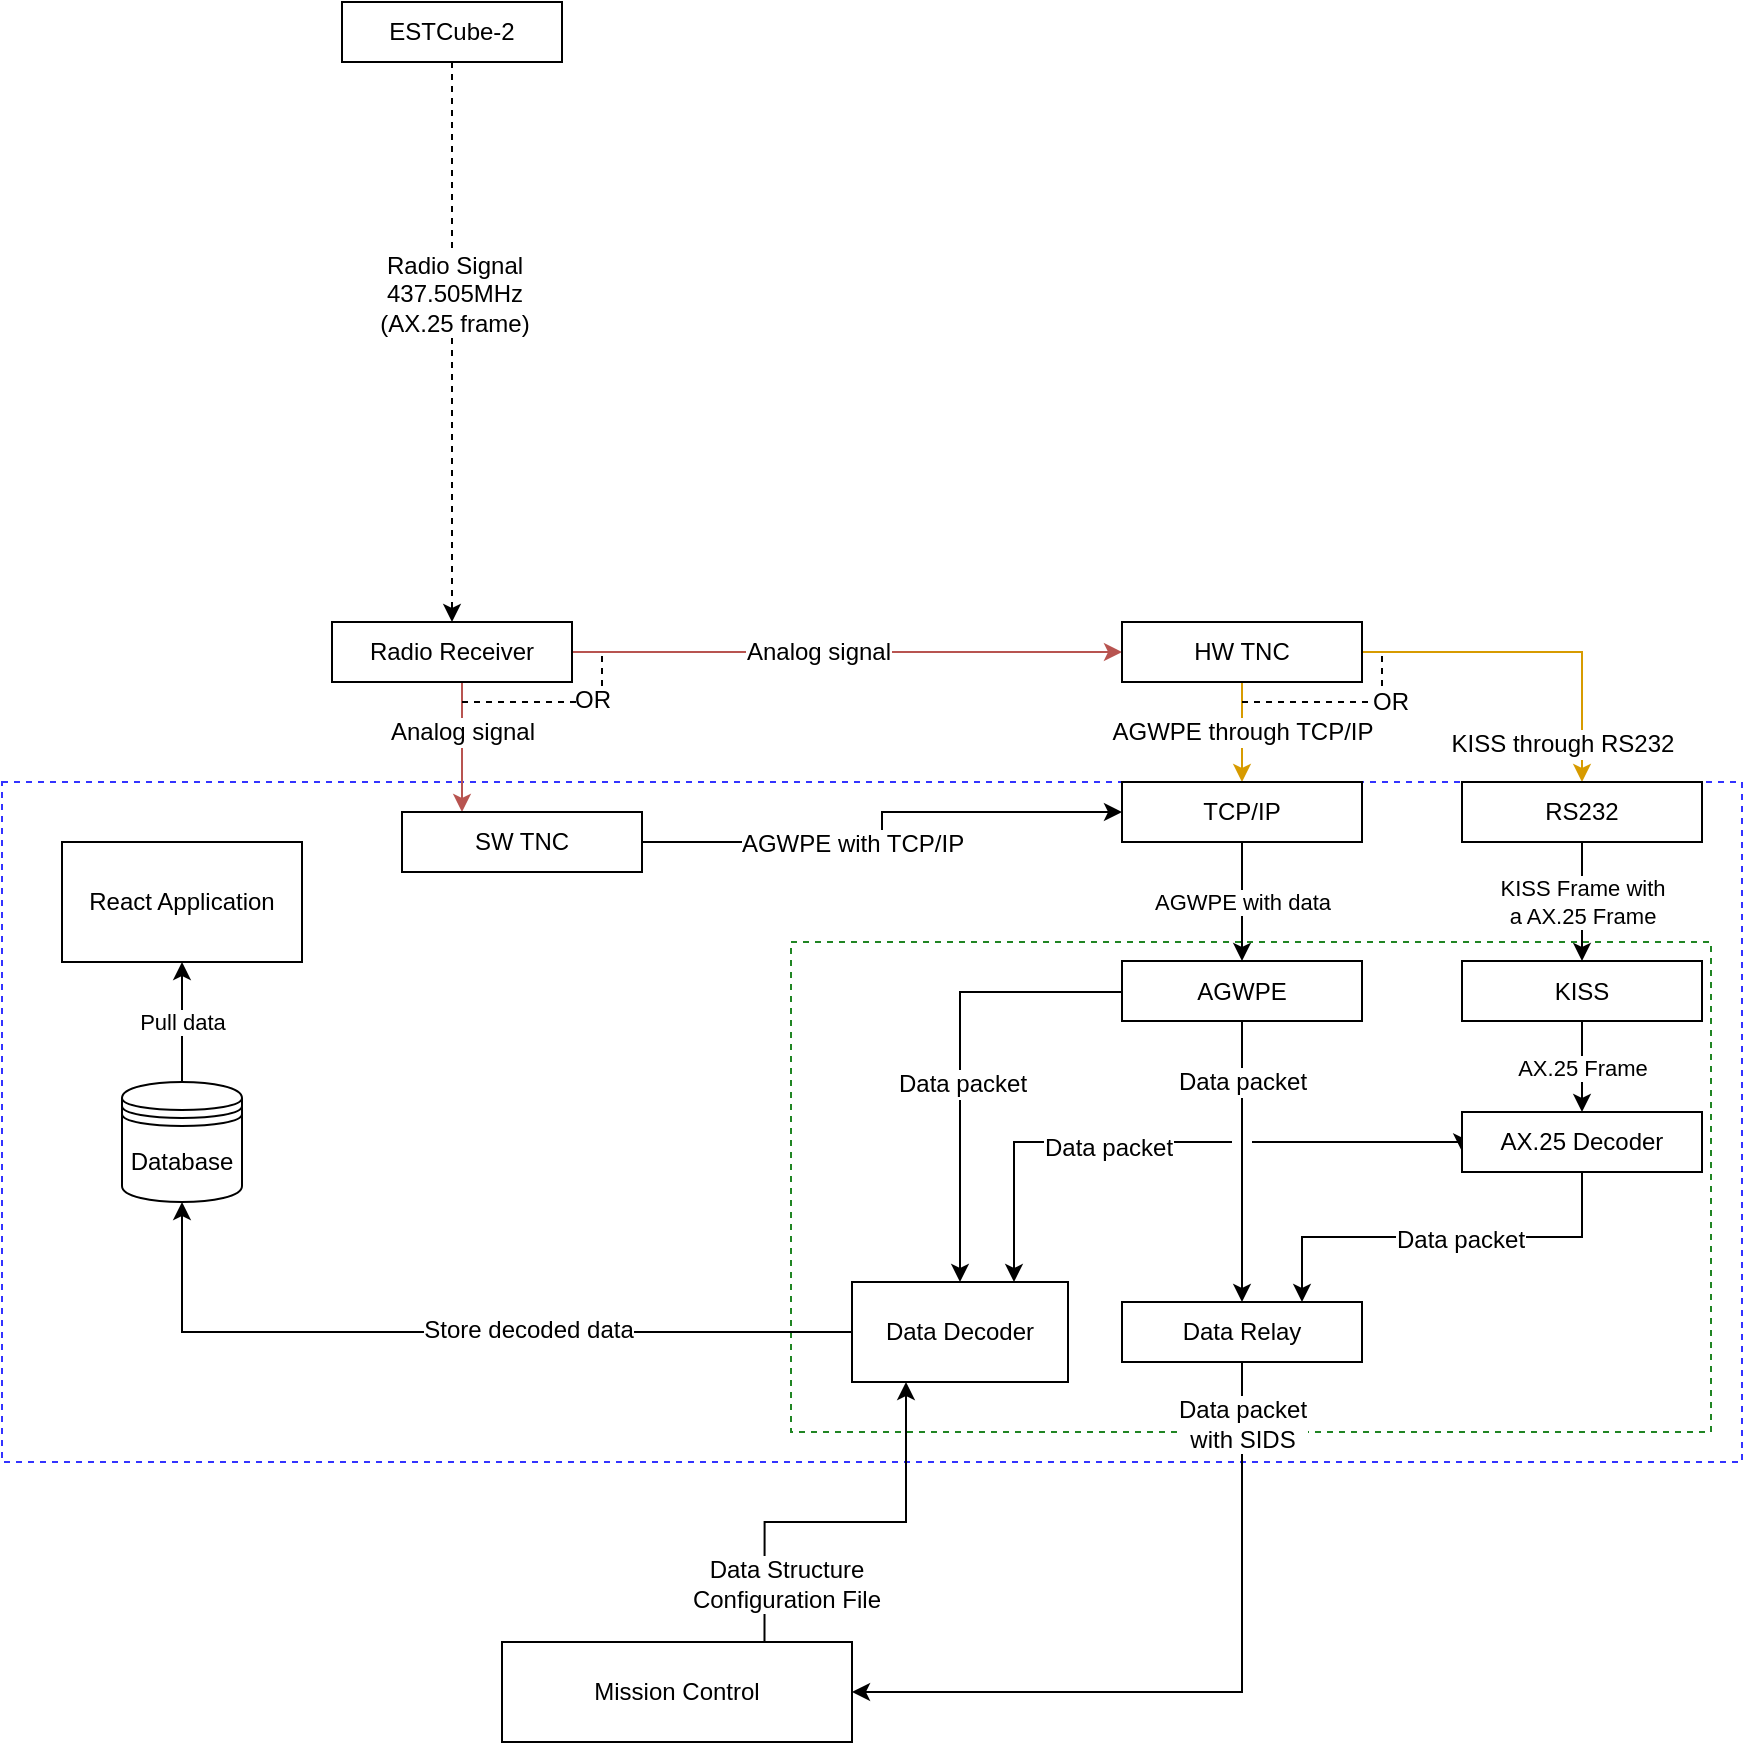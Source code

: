 <mxfile version="11.2.4" type="device" pages="1"><diagram id="UgggxcrTiB02ZwTCB6Mb" name="Page-1"><mxGraphModel dx="1718" dy="987" grid="1" gridSize="10" guides="1" tooltips="1" connect="1" arrows="1" fold="1" page="1" pageScale="1" pageWidth="850" pageHeight="1100" math="0" shadow="0"><root><mxCell id="0"/><mxCell id="1" parent="0"/><mxCell id="cXfx4WttAnT58EBajvKw-53" value="" style="rounded=0;whiteSpace=wrap;html=1;fillColor=none;dashed=1;strokeColor=#208523;" vertex="1" parent="1"><mxGeometry x="424.5" y="510" width="460" height="245" as="geometry"/></mxCell><mxCell id="cXfx4WttAnT58EBajvKw-32" value="" style="rounded=0;whiteSpace=wrap;html=1;fillColor=none;dashed=1;strokeColor=#3333FF;" vertex="1" parent="1"><mxGeometry x="30" y="430" width="870" height="340" as="geometry"/></mxCell><mxCell id="cXfx4WttAnT58EBajvKw-2" style="edgeStyle=orthogonalEdgeStyle;rounded=0;orthogonalLoop=1;jettySize=auto;html=1;dashed=1;entryX=0.5;entryY=0;entryDx=0;entryDy=0;" edge="1" parent="1" source="cXfx4WttAnT58EBajvKw-1" target="cXfx4WttAnT58EBajvKw-4"><mxGeometry relative="1" as="geometry"><mxPoint x="255" y="350" as="targetPoint"/></mxGeometry></mxCell><mxCell id="cXfx4WttAnT58EBajvKw-3" value="Radio Signal&lt;br&gt;437.505MHz&lt;br&gt;(AX.25 frame)" style="text;html=1;resizable=0;points=[];align=center;verticalAlign=middle;labelBackgroundColor=#ffffff;" vertex="1" connectable="0" parent="cXfx4WttAnT58EBajvKw-2"><mxGeometry x="-0.171" y="1" relative="1" as="geometry"><mxPoint as="offset"/></mxGeometry></mxCell><mxCell id="cXfx4WttAnT58EBajvKw-1" value="ESTCube-2" style="rounded=0;whiteSpace=wrap;html=1;" vertex="1" parent="1"><mxGeometry x="200" y="40" width="110" height="30" as="geometry"/></mxCell><mxCell id="cXfx4WttAnT58EBajvKw-5" style="edgeStyle=elbowEdgeStyle;rounded=0;orthogonalLoop=1;jettySize=auto;html=1;entryX=0;entryY=0.5;entryDx=0;entryDy=0;elbow=vertical;shadow=0;comic=0;fillColor=#f8cecc;strokeColor=#b85450;" edge="1" parent="1" source="cXfx4WttAnT58EBajvKw-4" target="cXfx4WttAnT58EBajvKw-6"><mxGeometry relative="1" as="geometry"><mxPoint x="390" y="365" as="targetPoint"/></mxGeometry></mxCell><mxCell id="cXfx4WttAnT58EBajvKw-10" value="Analog signal" style="text;html=1;resizable=0;points=[];align=center;verticalAlign=middle;labelBackgroundColor=#ffffff;" vertex="1" connectable="0" parent="cXfx4WttAnT58EBajvKw-5"><mxGeometry x="-0.2" relative="1" as="geometry"><mxPoint x="13" as="offset"/></mxGeometry></mxCell><mxCell id="cXfx4WttAnT58EBajvKw-39" style="edgeStyle=orthogonalEdgeStyle;rounded=0;orthogonalLoop=1;jettySize=auto;html=1;entryX=0.25;entryY=0;entryDx=0;entryDy=0;shadow=0;comic=0;fillColor=#f8cecc;strokeColor=#b85450;" edge="1" parent="1" source="cXfx4WttAnT58EBajvKw-4" target="cXfx4WttAnT58EBajvKw-36"><mxGeometry relative="1" as="geometry"><Array as="points"><mxPoint x="260" y="400"/><mxPoint x="260" y="400"/></Array></mxGeometry></mxCell><mxCell id="cXfx4WttAnT58EBajvKw-40" value="Analog signal" style="text;html=1;resizable=0;points=[];align=center;verticalAlign=middle;labelBackgroundColor=#ffffff;" vertex="1" connectable="0" parent="cXfx4WttAnT58EBajvKw-39"><mxGeometry x="-0.276" y="-2" relative="1" as="geometry"><mxPoint x="1.5" y="1.5" as="offset"/></mxGeometry></mxCell><mxCell id="cXfx4WttAnT58EBajvKw-4" value="Radio Receiver" style="rounded=0;whiteSpace=wrap;html=1;" vertex="1" parent="1"><mxGeometry x="195" y="350" width="120" height="30" as="geometry"/></mxCell><mxCell id="cXfx4WttAnT58EBajvKw-12" value="" style="edgeStyle=orthogonalEdgeStyle;rounded=0;orthogonalLoop=1;jettySize=auto;html=1;fillColor=#ffe6cc;strokeColor=#d79b00;" edge="1" parent="1" source="cXfx4WttAnT58EBajvKw-6" target="cXfx4WttAnT58EBajvKw-11"><mxGeometry relative="1" as="geometry"/></mxCell><mxCell id="cXfx4WttAnT58EBajvKw-16" value="AGWPE through TCP/IP" style="text;html=1;resizable=0;points=[];align=center;verticalAlign=middle;labelBackgroundColor=#ffffff;" vertex="1" connectable="0" parent="cXfx4WttAnT58EBajvKw-12"><mxGeometry x="-0.25" y="-4" relative="1" as="geometry"><mxPoint x="4" y="6" as="offset"/></mxGeometry></mxCell><mxCell id="cXfx4WttAnT58EBajvKw-44" style="edgeStyle=orthogonalEdgeStyle;rounded=0;orthogonalLoop=1;jettySize=auto;html=1;fillColor=#ffe6cc;strokeColor=#d79b00;" edge="1" parent="1" source="cXfx4WttAnT58EBajvKw-6" target="cXfx4WttAnT58EBajvKw-43"><mxGeometry relative="1" as="geometry"/></mxCell><mxCell id="cXfx4WttAnT58EBajvKw-45" value="KISS through RS232" style="text;html=1;resizable=0;points=[];align=center;verticalAlign=middle;labelBackgroundColor=#ffffff;" vertex="1" connectable="0" parent="cXfx4WttAnT58EBajvKw-44"><mxGeometry x="-0.3" y="-2" relative="1" as="geometry"><mxPoint x="38.5" y="43.5" as="offset"/></mxGeometry></mxCell><mxCell id="cXfx4WttAnT58EBajvKw-6" value="HW TNC" style="rounded=0;whiteSpace=wrap;html=1;" vertex="1" parent="1"><mxGeometry x="590" y="350" width="120" height="30" as="geometry"/></mxCell><mxCell id="cXfx4WttAnT58EBajvKw-15" value="AGWPE with data" style="edgeStyle=orthogonalEdgeStyle;rounded=0;orthogonalLoop=1;jettySize=auto;html=1;" edge="1" parent="1" source="cXfx4WttAnT58EBajvKw-11" target="cXfx4WttAnT58EBajvKw-14"><mxGeometry relative="1" as="geometry"/></mxCell><mxCell id="cXfx4WttAnT58EBajvKw-11" value="TCP/IP" style="rounded=0;whiteSpace=wrap;html=1;" vertex="1" parent="1"><mxGeometry x="590" y="430" width="120" height="30" as="geometry"/></mxCell><mxCell id="cXfx4WttAnT58EBajvKw-64" style="edgeStyle=elbowEdgeStyle;rounded=0;comic=0;jumpStyle=gap;orthogonalLoop=1;jettySize=auto;elbow=vertical;html=1;entryX=0.5;entryY=0;entryDx=0;entryDy=0;shadow=0;endArrow=classic;endFill=1;" edge="1" parent="1" source="cXfx4WttAnT58EBajvKw-14" target="cXfx4WttAnT58EBajvKw-17"><mxGeometry relative="1" as="geometry"/></mxCell><mxCell id="cXfx4WttAnT58EBajvKw-66" value="Data packet" style="text;html=1;resizable=0;points=[];align=center;verticalAlign=middle;labelBackgroundColor=#ffffff;" vertex="1" connectable="0" parent="cXfx4WttAnT58EBajvKw-64"><mxGeometry x="-0.393" y="-3" relative="1" as="geometry"><mxPoint x="3" y="-12" as="offset"/></mxGeometry></mxCell><mxCell id="cXfx4WttAnT58EBajvKw-67" style="edgeStyle=elbowEdgeStyle;rounded=0;comic=0;jumpStyle=gap;orthogonalLoop=1;jettySize=auto;elbow=vertical;html=1;entryX=0.5;entryY=0;entryDx=0;entryDy=0;shadow=0;endArrow=classic;endFill=1;" edge="1" parent="1" source="cXfx4WttAnT58EBajvKw-14" target="cXfx4WttAnT58EBajvKw-23"><mxGeometry relative="1" as="geometry"><Array as="points"><mxPoint x="570" y="535"/><mxPoint x="540" y="590"/></Array></mxGeometry></mxCell><mxCell id="cXfx4WttAnT58EBajvKw-68" value="Data packet" style="text;html=1;resizable=0;points=[];align=center;verticalAlign=middle;labelBackgroundColor=#ffffff;" vertex="1" connectable="0" parent="cXfx4WttAnT58EBajvKw-67"><mxGeometry x="-0.288" y="46" relative="1" as="geometry"><mxPoint as="offset"/></mxGeometry></mxCell><mxCell id="cXfx4WttAnT58EBajvKw-14" value="AGWPE" style="rounded=0;whiteSpace=wrap;html=1;" vertex="1" parent="1"><mxGeometry x="590" y="519.5" width="120" height="30" as="geometry"/></mxCell><mxCell id="cXfx4WttAnT58EBajvKw-21" value="" style="edgeStyle=orthogonalEdgeStyle;rounded=0;orthogonalLoop=1;jettySize=auto;html=1;" edge="1" parent="1" source="cXfx4WttAnT58EBajvKw-17" target="cXfx4WttAnT58EBajvKw-20"><mxGeometry relative="1" as="geometry"><Array as="points"><mxPoint x="650" y="885"/></Array></mxGeometry></mxCell><mxCell id="cXfx4WttAnT58EBajvKw-22" value="Data packet &lt;br&gt;with SIDS" style="text;html=1;resizable=0;points=[];align=center;verticalAlign=middle;labelBackgroundColor=#ffffff;" vertex="1" connectable="0" parent="cXfx4WttAnT58EBajvKw-21"><mxGeometry x="-0.691" y="-2" relative="1" as="geometry"><mxPoint x="2" y="-25" as="offset"/></mxGeometry></mxCell><mxCell id="cXfx4WttAnT58EBajvKw-17" value="Data Relay" style="rounded=0;whiteSpace=wrap;html=1;" vertex="1" parent="1"><mxGeometry x="590" y="690" width="120" height="30" as="geometry"/></mxCell><mxCell id="cXfx4WttAnT58EBajvKw-25" style="edgeStyle=orthogonalEdgeStyle;rounded=0;orthogonalLoop=1;jettySize=auto;html=1;entryX=0.25;entryY=1;entryDx=0;entryDy=0;exitX=0.75;exitY=0;exitDx=0;exitDy=0;" edge="1" parent="1" source="cXfx4WttAnT58EBajvKw-20" target="cXfx4WttAnT58EBajvKw-23"><mxGeometry relative="1" as="geometry"><Array as="points"><mxPoint x="411" y="800"/><mxPoint x="482" y="800"/></Array></mxGeometry></mxCell><mxCell id="cXfx4WttAnT58EBajvKw-26" value="Data Structure&lt;br&gt;Configuration File" style="text;html=1;resizable=0;points=[];align=center;verticalAlign=middle;labelBackgroundColor=#ffffff;" vertex="1" connectable="0" parent="cXfx4WttAnT58EBajvKw-25"><mxGeometry x="0.114" y="-2" relative="1" as="geometry"><mxPoint x="-42" y="28.5" as="offset"/></mxGeometry></mxCell><mxCell id="cXfx4WttAnT58EBajvKw-20" value="Mission Control" style="rounded=0;whiteSpace=wrap;html=1;" vertex="1" parent="1"><mxGeometry x="280" y="860" width="175" height="50" as="geometry"/></mxCell><mxCell id="cXfx4WttAnT58EBajvKw-30" style="edgeStyle=orthogonalEdgeStyle;rounded=0;orthogonalLoop=1;jettySize=auto;html=1;entryX=0.5;entryY=1;entryDx=0;entryDy=0;exitX=0;exitY=0.5;exitDx=0;exitDy=0;" edge="1" parent="1" source="cXfx4WttAnT58EBajvKw-23" target="cXfx4WttAnT58EBajvKw-29"><mxGeometry relative="1" as="geometry"><Array as="points"><mxPoint x="120" y="705"/></Array></mxGeometry></mxCell><mxCell id="cXfx4WttAnT58EBajvKw-31" value="Store decoded data" style="text;html=1;resizable=0;points=[];align=center;verticalAlign=middle;labelBackgroundColor=#ffffff;" vertex="1" connectable="0" parent="cXfx4WttAnT58EBajvKw-30"><mxGeometry x="-0.189" y="-1" relative="1" as="geometry"><mxPoint as="offset"/></mxGeometry></mxCell><mxCell id="cXfx4WttAnT58EBajvKw-23" value="Data Decoder" style="rounded=0;whiteSpace=wrap;html=1;" vertex="1" parent="1"><mxGeometry x="455" y="680" width="108" height="50" as="geometry"/></mxCell><mxCell id="cXfx4WttAnT58EBajvKw-35" value="Pull data" style="edgeStyle=orthogonalEdgeStyle;rounded=0;orthogonalLoop=1;jettySize=auto;html=1;entryX=0.5;entryY=1;entryDx=0;entryDy=0;" edge="1" parent="1" source="cXfx4WttAnT58EBajvKw-29" target="cXfx4WttAnT58EBajvKw-34"><mxGeometry x="0.005" relative="1" as="geometry"><Array as="points"/><mxPoint as="offset"/></mxGeometry></mxCell><mxCell id="cXfx4WttAnT58EBajvKw-29" value="Database" style="shape=datastore;whiteSpace=wrap;html=1;" vertex="1" parent="1"><mxGeometry x="90" y="580" width="60" height="60" as="geometry"/></mxCell><mxCell id="cXfx4WttAnT58EBajvKw-34" value="React Application" style="rounded=0;whiteSpace=wrap;html=1;fillColor=#ffffff;gradientColor=none;" vertex="1" parent="1"><mxGeometry x="60" y="460" width="120" height="60" as="geometry"/></mxCell><mxCell id="cXfx4WttAnT58EBajvKw-41" style="edgeStyle=orthogonalEdgeStyle;rounded=0;orthogonalLoop=1;jettySize=auto;html=1;entryX=0;entryY=0.5;entryDx=0;entryDy=0;" edge="1" parent="1" source="cXfx4WttAnT58EBajvKw-36" target="cXfx4WttAnT58EBajvKw-11"><mxGeometry relative="1" as="geometry"/></mxCell><mxCell id="cXfx4WttAnT58EBajvKw-42" value="AGWPE with TCP/IP" style="text;html=1;resizable=0;points=[];align=center;verticalAlign=middle;labelBackgroundColor=#ffffff;" vertex="1" connectable="0" parent="cXfx4WttAnT58EBajvKw-41"><mxGeometry x="0.14" y="-2" relative="1" as="geometry"><mxPoint x="-26" y="13.5" as="offset"/></mxGeometry></mxCell><mxCell id="cXfx4WttAnT58EBajvKw-36" value="SW TNC" style="rounded=0;whiteSpace=wrap;html=1;" vertex="1" parent="1"><mxGeometry x="230" y="445" width="120" height="30" as="geometry"/></mxCell><mxCell id="cXfx4WttAnT58EBajvKw-48" value="KISS Frame with&lt;br&gt;a AX.25 Frame" style="edgeStyle=orthogonalEdgeStyle;rounded=0;orthogonalLoop=1;jettySize=auto;html=1;" edge="1" parent="1" source="cXfx4WttAnT58EBajvKw-43" target="cXfx4WttAnT58EBajvKw-47"><mxGeometry relative="1" as="geometry"/></mxCell><mxCell id="cXfx4WttAnT58EBajvKw-43" value="RS232" style="rounded=0;whiteSpace=wrap;html=1;" vertex="1" parent="1"><mxGeometry x="760" y="430" width="120" height="30" as="geometry"/></mxCell><mxCell id="cXfx4WttAnT58EBajvKw-62" value="AX.25 Frame" style="edgeStyle=elbowEdgeStyle;rounded=0;comic=0;jumpStyle=gap;orthogonalLoop=1;jettySize=auto;elbow=vertical;html=1;shadow=0;endArrow=classic;endFill=1;" edge="1" parent="1" source="cXfx4WttAnT58EBajvKw-47" target="cXfx4WttAnT58EBajvKw-61"><mxGeometry relative="1" as="geometry"/></mxCell><mxCell id="cXfx4WttAnT58EBajvKw-47" value="KISS" style="rounded=0;whiteSpace=wrap;html=1;" vertex="1" parent="1"><mxGeometry x="760" y="519.5" width="120" height="30" as="geometry"/></mxCell><mxCell id="cXfx4WttAnT58EBajvKw-63" style="edgeStyle=elbowEdgeStyle;rounded=0;comic=0;jumpStyle=gap;orthogonalLoop=1;jettySize=auto;elbow=vertical;html=1;shadow=0;endArrow=classic;endFill=1;entryX=0.75;entryY=0;entryDx=0;entryDy=0;" edge="1" parent="1" source="cXfx4WttAnT58EBajvKw-61" target="cXfx4WttAnT58EBajvKw-17"><mxGeometry relative="1" as="geometry"/></mxCell><mxCell id="cXfx4WttAnT58EBajvKw-65" value="Data packet" style="text;html=1;resizable=0;points=[];align=center;verticalAlign=middle;labelBackgroundColor=#ffffff;" vertex="1" connectable="0" parent="cXfx4WttAnT58EBajvKw-63"><mxGeometry x="-0.085" y="1" relative="1" as="geometry"><mxPoint as="offset"/></mxGeometry></mxCell><mxCell id="cXfx4WttAnT58EBajvKw-69" style="edgeStyle=elbowEdgeStyle;rounded=0;comic=0;jumpStyle=gap;orthogonalLoop=1;jettySize=auto;elbow=vertical;html=1;exitX=0;exitY=0.5;exitDx=0;exitDy=0;shadow=0;endArrow=classic;endFill=1;" edge="1" parent="1" source="cXfx4WttAnT58EBajvKw-61" target="cXfx4WttAnT58EBajvKw-32"><mxGeometry relative="1" as="geometry"/></mxCell><mxCell id="cXfx4WttAnT58EBajvKw-76" style="edgeStyle=elbowEdgeStyle;rounded=0;comic=0;jumpStyle=gap;jumpSize=10;orthogonalLoop=1;jettySize=auto;elbow=vertical;html=1;entryX=0.75;entryY=0;entryDx=0;entryDy=0;shadow=0;endArrow=classic;endFill=1;" edge="1" parent="1" source="cXfx4WttAnT58EBajvKw-61" target="cXfx4WttAnT58EBajvKw-23"><mxGeometry relative="1" as="geometry"><Array as="points"><mxPoint x="710" y="610"/></Array></mxGeometry></mxCell><mxCell id="cXfx4WttAnT58EBajvKw-77" value="Data packet" style="text;html=1;resizable=0;points=[];align=center;verticalAlign=middle;labelBackgroundColor=#ffffff;" vertex="1" connectable="0" parent="cXfx4WttAnT58EBajvKw-76"><mxGeometry x="0.207" y="3" relative="1" as="geometry"><mxPoint as="offset"/></mxGeometry></mxCell><mxCell id="cXfx4WttAnT58EBajvKw-61" value="AX.25 Decoder" style="rounded=0;whiteSpace=wrap;html=1;" vertex="1" parent="1"><mxGeometry x="760" y="595" width="120" height="30" as="geometry"/></mxCell><mxCell id="cXfx4WttAnT58EBajvKw-57" value="" style="edgeStyle=segmentEdgeStyle;endArrow=none;html=1;shadow=0;dashed=1;endFill=0;rounded=0;" edge="1" parent="1"><mxGeometry width="50" height="50" relative="1" as="geometry"><mxPoint x="260" y="390" as="sourcePoint"/><mxPoint x="330" y="364" as="targetPoint"/><Array as="points"><mxPoint x="330" y="390"/><mxPoint x="330" y="364"/></Array></mxGeometry></mxCell><mxCell id="cXfx4WttAnT58EBajvKw-58" value="OR" style="text;html=1;resizable=0;points=[];align=center;verticalAlign=middle;labelBackgroundColor=#ffffff;" vertex="1" connectable="0" parent="cXfx4WttAnT58EBajvKw-57"><mxGeometry x="0.353" y="1" relative="1" as="geometry"><mxPoint as="offset"/></mxGeometry></mxCell><mxCell id="cXfx4WttAnT58EBajvKw-59" value="" style="edgeStyle=segmentEdgeStyle;endArrow=none;html=1;shadow=0;dashed=1;endFill=0;rounded=0;" edge="1" parent="1"><mxGeometry width="50" height="50" relative="1" as="geometry"><mxPoint x="650" y="390" as="sourcePoint"/><mxPoint x="720" y="365" as="targetPoint"/><Array as="points"><mxPoint x="720" y="390"/></Array></mxGeometry></mxCell><mxCell id="cXfx4WttAnT58EBajvKw-60" value="OR" style="text;html=1;resizable=0;points=[];align=center;verticalAlign=middle;labelBackgroundColor=#ffffff;" vertex="1" connectable="0" parent="cXfx4WttAnT58EBajvKw-59"><mxGeometry x="0.353" y="1" relative="1" as="geometry"><mxPoint x="9" y="1" as="offset"/></mxGeometry></mxCell></root></mxGraphModel></diagram></mxfile>